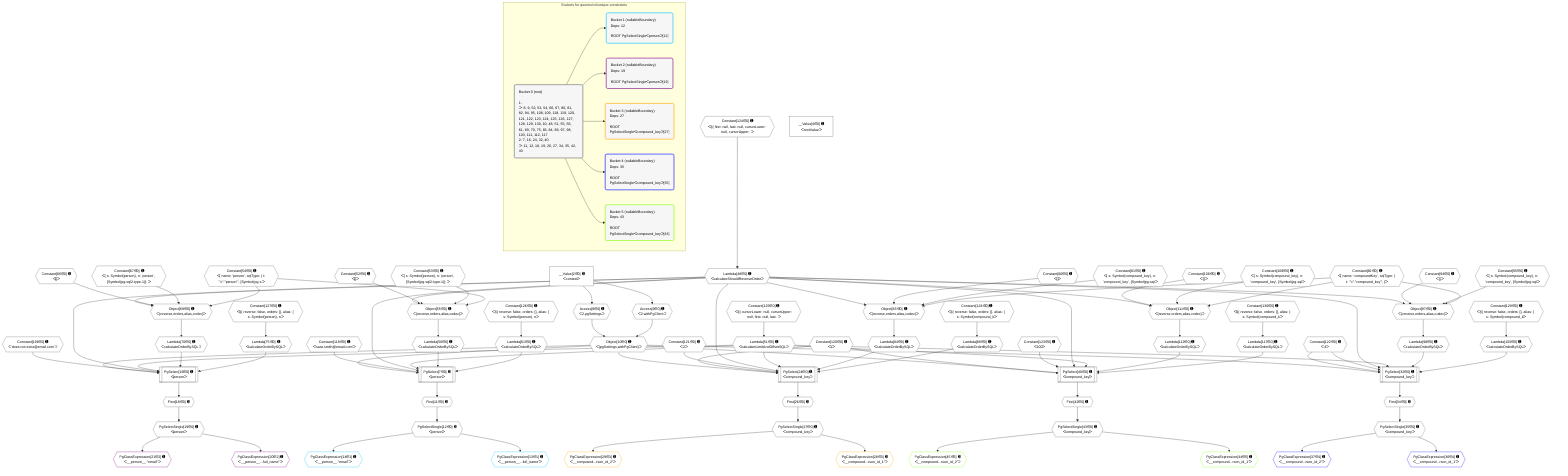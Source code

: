 %%{init: {'themeVariables': { 'fontSize': '12px'}}}%%
graph TD
    classDef path fill:#eee,stroke:#000,color:#000
    classDef plan fill:#fff,stroke-width:1px,color:#000
    classDef itemplan fill:#fff,stroke-width:2px,color:#000
    classDef unbatchedplan fill:#dff,stroke-width:1px,color:#000
    classDef sideeffectplan fill:#fcc,stroke-width:2px,color:#000
    classDef bucket fill:#f6f6f6,color:#000,stroke-width:2px,text-align:left


    %% plan dependencies
    PgSelect24[["PgSelect[24∈0] ➊<br />ᐸcompound_keyᐳ"]]:::plan
    Object10{{"Object[10∈0] ➊<br />ᐸ{pgSettings,withPgClient}ᐳ"}}:::plan
    Constant120{{"Constant[120∈0] ➊<br />ᐸ1ᐳ"}}:::plan
    Constant121{{"Constant[121∈0] ➊<br />ᐸ2ᐳ"}}:::plan
    Lambda48{{"Lambda[48∈0] ➊<br />ᐸcalculateShouldReverseOrderᐳ"}}:::plan
    Lambda51{{"Lambda[51∈0] ➊<br />ᐸcalculateLimitAndOffsetSQLᐳ"}}:::plan
    Lambda84{{"Lambda[84∈0] ➊<br />ᐸcalculateOrderBySQLᐳ"}}:::plan
    Lambda89{{"Lambda[89∈0] ➊<br />ᐸcalculateOrderBySQLᐳ"}}:::plan
    Object10 & Constant120 & Constant121 & Lambda48 & Lambda51 & Lambda84 & Lambda89 --> PgSelect24
    PgSelect32[["PgSelect[32∈0] ➊<br />ᐸcompound_keyᐳ"]]:::plan
    Constant122{{"Constant[122∈0] ➊<br />ᐸ4ᐳ"}}:::plan
    Lambda98{{"Lambda[98∈0] ➊<br />ᐸcalculateOrderBySQLᐳ"}}:::plan
    Lambda103{{"Lambda[103∈0] ➊<br />ᐸcalculateOrderBySQLᐳ"}}:::plan
    Object10 & Constant122 & Constant122 & Lambda48 & Lambda51 & Lambda98 & Lambda103 --> PgSelect32
    PgSelect40[["PgSelect[40∈0] ➊<br />ᐸcompound_keyᐳ"]]:::plan
    Constant123{{"Constant[123∈0] ➊<br />ᐸ100ᐳ"}}:::plan
    Lambda112{{"Lambda[112∈0] ➊<br />ᐸcalculateOrderBySQLᐳ"}}:::plan
    Lambda117{{"Lambda[117∈0] ➊<br />ᐸcalculateOrderBySQLᐳ"}}:::plan
    Object10 & Constant120 & Constant123 & Lambda48 & Lambda51 & Lambda112 & Lambda117 --> PgSelect40
    PgSelect7[["PgSelect[7∈0] ➊<br />ᐸpersonᐳ"]]:::plan
    Constant118{{"Constant[118∈0] ➊<br />ᐸ'sara.smith@email.com'ᐳ"}}:::plan
    Lambda56{{"Lambda[56∈0] ➊<br />ᐸcalculateOrderBySQLᐳ"}}:::plan
    Lambda61{{"Lambda[61∈0] ➊<br />ᐸcalculateOrderBySQLᐳ"}}:::plan
    Object10 & Constant118 & Lambda48 & Lambda51 & Lambda56 & Lambda61 --> PgSelect7
    PgSelect16[["PgSelect[16∈0] ➊<br />ᐸpersonᐳ"]]:::plan
    Constant119{{"Constant[119∈0] ➊<br />ᐸ'does.not.exist@email.com'ᐳ"}}:::plan
    Lambda70{{"Lambda[70∈0] ➊<br />ᐸcalculateOrderBySQLᐳ"}}:::plan
    Lambda75{{"Lambda[75∈0] ➊<br />ᐸcalculateOrderBySQLᐳ"}}:::plan
    Object10 & Constant119 & Lambda48 & Lambda51 & Lambda70 & Lambda75 --> PgSelect16
    Object55{{"Object[55∈0] ➊<br />ᐸ{reverse,orders,alias,codec}ᐳ"}}:::plan
    Constant52{{"Constant[52∈0] ➊<br />ᐸ[]ᐳ"}}:::plan
    Constant53{{"Constant[53∈0] ➊<br />ᐸ{ s: Symbol(person), n: 'person', [Symbol(pg-sql2-type-1)]: ᐳ"}}:::plan
    Constant54{{"Constant[54∈0] ➊<br />ᐸ{ name: 'person', sqlType: { t: '”c”.”person”', [Symbol(pg-sᐳ"}}:::plan
    Lambda48 & Constant52 & Constant53 & Constant54 --> Object55
    Object69{{"Object[69∈0] ➊<br />ᐸ{reverse,orders,alias,codec}ᐳ"}}:::plan
    Constant66{{"Constant[66∈0] ➊<br />ᐸ[]ᐳ"}}:::plan
    Constant67{{"Constant[67∈0] ➊<br />ᐸ{ s: Symbol(person), n: 'person', [Symbol(pg-sql2-type-1)]: ᐳ"}}:::plan
    Lambda48 & Constant66 & Constant67 & Constant54 --> Object69
    Object83{{"Object[83∈0] ➊<br />ᐸ{reverse,orders,alias,codec}ᐳ"}}:::plan
    Constant80{{"Constant[80∈0] ➊<br />ᐸ[]ᐳ"}}:::plan
    Constant81{{"Constant[81∈0] ➊<br />ᐸ{ s: Symbol(compound_key), n: 'compound_key', [Symbol(pg-sqlᐳ"}}:::plan
    Constant82{{"Constant[82∈0] ➊<br />ᐸ{ name: 'compoundKey', sqlType: { t: '”c”.”compound_key”', [ᐳ"}}:::plan
    Lambda48 & Constant80 & Constant81 & Constant82 --> Object83
    Object97{{"Object[97∈0] ➊<br />ᐸ{reverse,orders,alias,codec}ᐳ"}}:::plan
    Constant94{{"Constant[94∈0] ➊<br />ᐸ[]ᐳ"}}:::plan
    Constant95{{"Constant[95∈0] ➊<br />ᐸ{ s: Symbol(compound_key), n: 'compound_key', [Symbol(pg-sqlᐳ"}}:::plan
    Lambda48 & Constant94 & Constant95 & Constant82 --> Object97
    Object111{{"Object[111∈0] ➊<br />ᐸ{reverse,orders,alias,codec}ᐳ"}}:::plan
    Constant108{{"Constant[108∈0] ➊<br />ᐸ[]ᐳ"}}:::plan
    Constant109{{"Constant[109∈0] ➊<br />ᐸ{ s: Symbol(compound_key), n: 'compound_key', [Symbol(pg-sqlᐳ"}}:::plan
    Lambda48 & Constant108 & Constant109 & Constant82 --> Object111
    Access8{{"Access[8∈0] ➊<br />ᐸ2.pgSettingsᐳ"}}:::plan
    Access9{{"Access[9∈0] ➊<br />ᐸ2.withPgClientᐳ"}}:::plan
    Access8 & Access9 --> Object10
    __Value2["__Value[2∈0] ➊<br />ᐸcontextᐳ"]:::plan
    __Value2 --> Access8
    __Value2 --> Access9
    First11{{"First[11∈0] ➊"}}:::plan
    PgSelect7 --> First11
    PgSelectSingle12{{"PgSelectSingle[12∈0] ➊<br />ᐸpersonᐳ"}}:::plan
    First11 --> PgSelectSingle12
    First18{{"First[18∈0] ➊"}}:::plan
    PgSelect16 --> First18
    PgSelectSingle19{{"PgSelectSingle[19∈0] ➊<br />ᐸpersonᐳ"}}:::plan
    First18 --> PgSelectSingle19
    First26{{"First[26∈0] ➊"}}:::plan
    PgSelect24 --> First26
    PgSelectSingle27{{"PgSelectSingle[27∈0] ➊<br />ᐸcompound_keyᐳ"}}:::plan
    First26 --> PgSelectSingle27
    First34{{"First[34∈0] ➊"}}:::plan
    PgSelect32 --> First34
    PgSelectSingle35{{"PgSelectSingle[35∈0] ➊<br />ᐸcompound_keyᐳ"}}:::plan
    First34 --> PgSelectSingle35
    First42{{"First[42∈0] ➊"}}:::plan
    PgSelect40 --> First42
    PgSelectSingle43{{"PgSelectSingle[43∈0] ➊<br />ᐸcompound_keyᐳ"}}:::plan
    First42 --> PgSelectSingle43
    Constant124{{"Constant[124∈0] ➊<br />ᐸ§{ first: null, last: null, cursorLower: null, cursorUpper: ᐳ"}}:::plan
    Constant124 --> Lambda48
    Constant125{{"Constant[125∈0] ➊<br />ᐸ§{ cursorLower: null, cursorUpper: null, first: null, last: ᐳ"}}:::plan
    Constant125 --> Lambda51
    Object55 --> Lambda56
    Constant126{{"Constant[126∈0] ➊<br />ᐸ§{ reverse: false, orders: [], alias: { s: Symbol(person), nᐳ"}}:::plan
    Constant126 --> Lambda61
    Object69 --> Lambda70
    Constant127{{"Constant[127∈0] ➊<br />ᐸ§{ reverse: false, orders: [], alias: { s: Symbol(person), nᐳ"}}:::plan
    Constant127 --> Lambda75
    Object83 --> Lambda84
    Constant128{{"Constant[128∈0] ➊<br />ᐸ§{ reverse: false, orders: [], alias: { s: Symbol(compound_kᐳ"}}:::plan
    Constant128 --> Lambda89
    Object97 --> Lambda98
    Constant129{{"Constant[129∈0] ➊<br />ᐸ§{ reverse: false, orders: [], alias: { s: Symbol(compound_kᐳ"}}:::plan
    Constant129 --> Lambda103
    Object111 --> Lambda112
    Constant130{{"Constant[130∈0] ➊<br />ᐸ§{ reverse: false, orders: [], alias: { s: Symbol(compound_kᐳ"}}:::plan
    Constant130 --> Lambda117
    __Value4["__Value[4∈0] ➊<br />ᐸrootValueᐳ"]:::plan
    PgClassExpression13{{"PgClassExpression[13∈1] ➊<br />ᐸ__person__...full_name”ᐳ"}}:::plan
    PgSelectSingle12 --> PgClassExpression13
    PgClassExpression14{{"PgClassExpression[14∈1] ➊<br />ᐸ__person__.”email”ᐳ"}}:::plan
    PgSelectSingle12 --> PgClassExpression14
    PgClassExpression20{{"PgClassExpression[20∈2] ➊<br />ᐸ__person__...full_name”ᐳ"}}:::plan
    PgSelectSingle19 --> PgClassExpression20
    PgClassExpression21{{"PgClassExpression[21∈2] ➊<br />ᐸ__person__.”email”ᐳ"}}:::plan
    PgSelectSingle19 --> PgClassExpression21
    PgClassExpression28{{"PgClassExpression[28∈3] ➊<br />ᐸ__compound...rson_id_1”ᐳ"}}:::plan
    PgSelectSingle27 --> PgClassExpression28
    PgClassExpression29{{"PgClassExpression[29∈3] ➊<br />ᐸ__compound...rson_id_2”ᐳ"}}:::plan
    PgSelectSingle27 --> PgClassExpression29
    PgClassExpression36{{"PgClassExpression[36∈4] ➊<br />ᐸ__compound...rson_id_1”ᐳ"}}:::plan
    PgSelectSingle35 --> PgClassExpression36
    PgClassExpression37{{"PgClassExpression[37∈4] ➊<br />ᐸ__compound...rson_id_2”ᐳ"}}:::plan
    PgSelectSingle35 --> PgClassExpression37
    PgClassExpression44{{"PgClassExpression[44∈5] ➊<br />ᐸ__compound...rson_id_1”ᐳ"}}:::plan
    PgSelectSingle43 --> PgClassExpression44
    PgClassExpression45{{"PgClassExpression[45∈5] ➊<br />ᐸ__compound...rson_id_2”ᐳ"}}:::plan
    PgSelectSingle43 --> PgClassExpression45

    %% define steps

    subgraph "Buckets for queries/v4/unique-constraints"
    Bucket0("Bucket 0 (root)<br /><br />1: <br />ᐳ: 8, 9, 52, 53, 54, 66, 67, 80, 81, 82, 94, 95, 108, 109, 118, 119, 120, 121, 122, 123, 124, 125, 126, 127, 128, 129, 130, 10, 48, 51, 55, 56, 61, 69, 70, 75, 83, 84, 89, 97, 98, 103, 111, 112, 117<br />2: 7, 16, 24, 32, 40<br />ᐳ: 11, 12, 18, 19, 26, 27, 34, 35, 42, 43"):::bucket
    classDef bucket0 stroke:#696969
    class Bucket0,__Value2,__Value4,PgSelect7,Access8,Access9,Object10,First11,PgSelectSingle12,PgSelect16,First18,PgSelectSingle19,PgSelect24,First26,PgSelectSingle27,PgSelect32,First34,PgSelectSingle35,PgSelect40,First42,PgSelectSingle43,Lambda48,Lambda51,Constant52,Constant53,Constant54,Object55,Lambda56,Lambda61,Constant66,Constant67,Object69,Lambda70,Lambda75,Constant80,Constant81,Constant82,Object83,Lambda84,Lambda89,Constant94,Constant95,Object97,Lambda98,Lambda103,Constant108,Constant109,Object111,Lambda112,Lambda117,Constant118,Constant119,Constant120,Constant121,Constant122,Constant123,Constant124,Constant125,Constant126,Constant127,Constant128,Constant129,Constant130 bucket0
    Bucket1("Bucket 1 (nullableBoundary)<br />Deps: 12<br /><br />ROOT PgSelectSingleᐸpersonᐳ[12]"):::bucket
    classDef bucket1 stroke:#00bfff
    class Bucket1,PgClassExpression13,PgClassExpression14 bucket1
    Bucket2("Bucket 2 (nullableBoundary)<br />Deps: 19<br /><br />ROOT PgSelectSingleᐸpersonᐳ[19]"):::bucket
    classDef bucket2 stroke:#7f007f
    class Bucket2,PgClassExpression20,PgClassExpression21 bucket2
    Bucket3("Bucket 3 (nullableBoundary)<br />Deps: 27<br /><br />ROOT PgSelectSingleᐸcompound_keyᐳ[27]"):::bucket
    classDef bucket3 stroke:#ffa500
    class Bucket3,PgClassExpression28,PgClassExpression29 bucket3
    Bucket4("Bucket 4 (nullableBoundary)<br />Deps: 35<br /><br />ROOT PgSelectSingleᐸcompound_keyᐳ[35]"):::bucket
    classDef bucket4 stroke:#0000ff
    class Bucket4,PgClassExpression36,PgClassExpression37 bucket4
    Bucket5("Bucket 5 (nullableBoundary)<br />Deps: 43<br /><br />ROOT PgSelectSingleᐸcompound_keyᐳ[43]"):::bucket
    classDef bucket5 stroke:#7fff00
    class Bucket5,PgClassExpression44,PgClassExpression45 bucket5
    Bucket0 --> Bucket1 & Bucket2 & Bucket3 & Bucket4 & Bucket5
    end